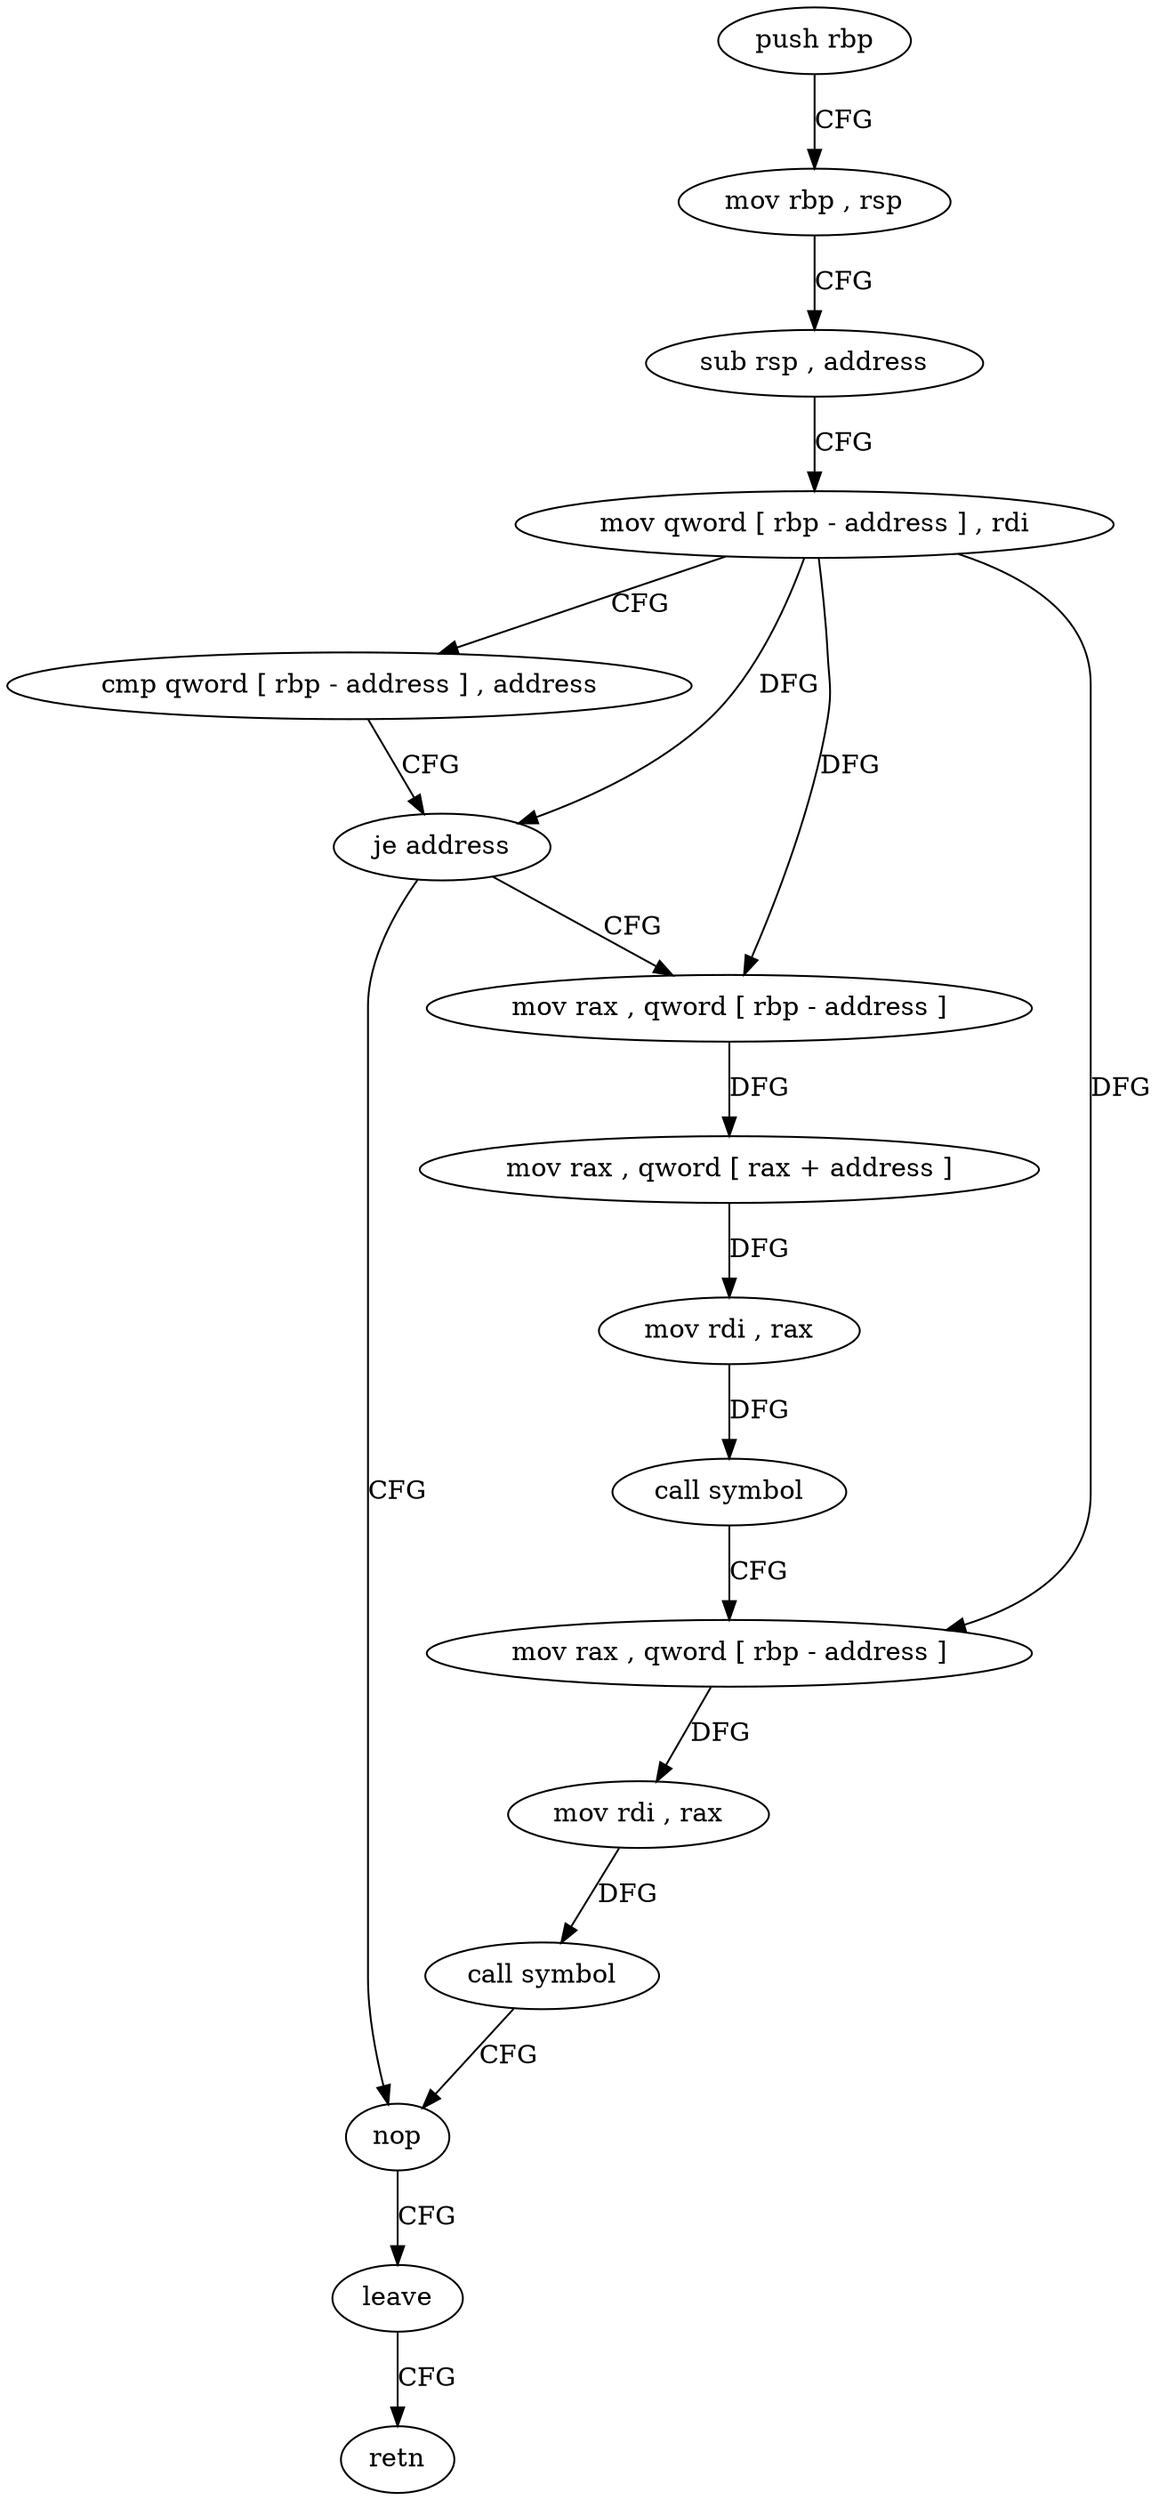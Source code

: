 digraph "func" {
"117179" [label = "push rbp" ]
"117180" [label = "mov rbp , rsp" ]
"117183" [label = "sub rsp , address" ]
"117187" [label = "mov qword [ rbp - address ] , rdi" ]
"117191" [label = "cmp qword [ rbp - address ] , address" ]
"117196" [label = "je address" ]
"117226" [label = "nop" ]
"117198" [label = "mov rax , qword [ rbp - address ]" ]
"117227" [label = "leave" ]
"117228" [label = "retn" ]
"117202" [label = "mov rax , qword [ rax + address ]" ]
"117206" [label = "mov rdi , rax" ]
"117209" [label = "call symbol" ]
"117214" [label = "mov rax , qword [ rbp - address ]" ]
"117218" [label = "mov rdi , rax" ]
"117221" [label = "call symbol" ]
"117179" -> "117180" [ label = "CFG" ]
"117180" -> "117183" [ label = "CFG" ]
"117183" -> "117187" [ label = "CFG" ]
"117187" -> "117191" [ label = "CFG" ]
"117187" -> "117196" [ label = "DFG" ]
"117187" -> "117198" [ label = "DFG" ]
"117187" -> "117214" [ label = "DFG" ]
"117191" -> "117196" [ label = "CFG" ]
"117196" -> "117226" [ label = "CFG" ]
"117196" -> "117198" [ label = "CFG" ]
"117226" -> "117227" [ label = "CFG" ]
"117198" -> "117202" [ label = "DFG" ]
"117227" -> "117228" [ label = "CFG" ]
"117202" -> "117206" [ label = "DFG" ]
"117206" -> "117209" [ label = "DFG" ]
"117209" -> "117214" [ label = "CFG" ]
"117214" -> "117218" [ label = "DFG" ]
"117218" -> "117221" [ label = "DFG" ]
"117221" -> "117226" [ label = "CFG" ]
}
